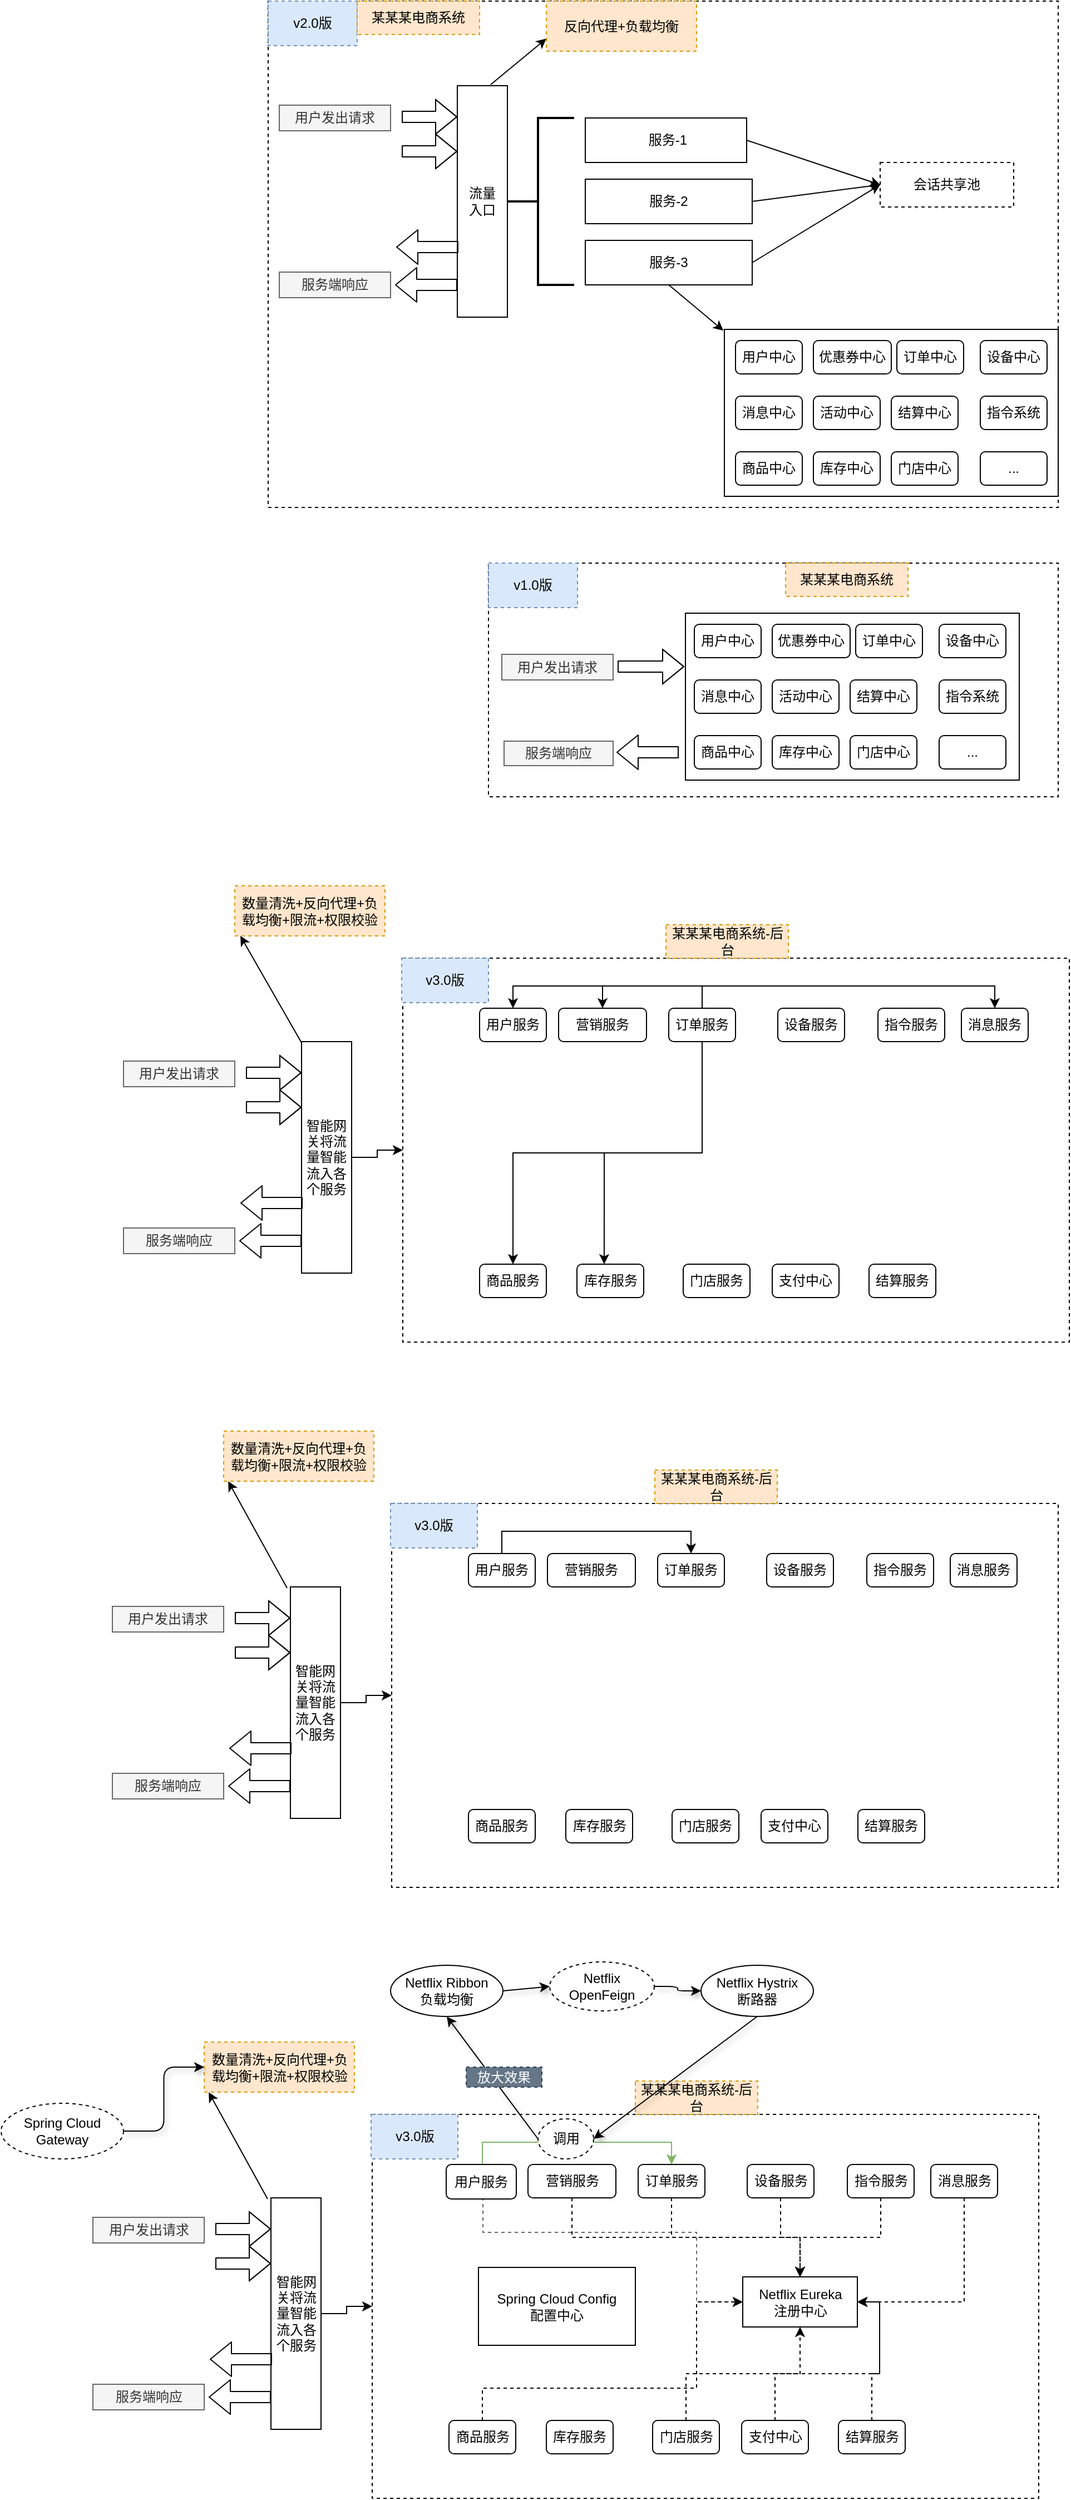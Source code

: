 <mxfile version="10.8.7" type="github"><diagram id="asRTKqdjKXouexTTnZNi" name="Page-1"><mxGraphModel dx="2460" dy="802" grid="1" gridSize="10" guides="1" tooltips="1" connect="1" arrows="1" fold="1" page="1" pageScale="1" pageWidth="827" pageHeight="1169" math="0" shadow="0"><root><mxCell id="0"/><mxCell id="1" parent="0"/><mxCell id="nvQcci1nYq-k1GDiDr36-81" value="" style="rounded=0;whiteSpace=wrap;html=1;dashed=1;" parent="1" vertex="1"><mxGeometry x="131" y="875" width="599" height="345" as="geometry"/></mxCell><mxCell id="nvQcci1nYq-k1GDiDr36-45" value="" style="rounded=0;whiteSpace=wrap;html=1;dashed=1;" parent="1" vertex="1"><mxGeometry x="10" y="15" width="710" height="455" as="geometry"/></mxCell><mxCell id="nvQcci1nYq-k1GDiDr36-41" value="" style="rounded=0;whiteSpace=wrap;html=1;dashed=1;" parent="1" vertex="1"><mxGeometry x="208" y="520" width="512" height="210" as="geometry"/></mxCell><mxCell id="DJ6tr1pTwJDCxj9lopBI-1" value="" style="rounded=0;whiteSpace=wrap;html=1;" parent="1" vertex="1"><mxGeometry x="420" y="310" width="300" height="150" as="geometry"/></mxCell><mxCell id="DJ6tr1pTwJDCxj9lopBI-2" value="用户中心" style="rounded=1;whiteSpace=wrap;html=1;" parent="1" vertex="1"><mxGeometry x="430" y="320" width="60" height="30" as="geometry"/></mxCell><mxCell id="DJ6tr1pTwJDCxj9lopBI-3" value="优惠券中心" style="rounded=1;whiteSpace=wrap;html=1;" parent="1" vertex="1"><mxGeometry x="500" y="320" width="70" height="30" as="geometry"/></mxCell><mxCell id="DJ6tr1pTwJDCxj9lopBI-4" value="消息中心" style="rounded=1;whiteSpace=wrap;html=1;" parent="1" vertex="1"><mxGeometry x="430" y="370" width="60" height="30" as="geometry"/></mxCell><mxCell id="DJ6tr1pTwJDCxj9lopBI-5" value="活动中心" style="rounded=1;whiteSpace=wrap;html=1;" parent="1" vertex="1"><mxGeometry x="500" y="370" width="60" height="30" as="geometry"/></mxCell><mxCell id="DJ6tr1pTwJDCxj9lopBI-6" value="商品中心" style="rounded=1;whiteSpace=wrap;html=1;" parent="1" vertex="1"><mxGeometry x="430" y="420" width="60" height="30" as="geometry"/></mxCell><mxCell id="DJ6tr1pTwJDCxj9lopBI-7" value="库存中心" style="rounded=1;whiteSpace=wrap;html=1;" parent="1" vertex="1"><mxGeometry x="500" y="420" width="60" height="30" as="geometry"/></mxCell><mxCell id="DJ6tr1pTwJDCxj9lopBI-8" value="订单中心" style="rounded=1;whiteSpace=wrap;html=1;" parent="1" vertex="1"><mxGeometry x="575" y="320" width="60" height="30" as="geometry"/></mxCell><mxCell id="DJ6tr1pTwJDCxj9lopBI-9" value="结算中心" style="rounded=1;whiteSpace=wrap;html=1;" parent="1" vertex="1"><mxGeometry x="570" y="370" width="60" height="30" as="geometry"/></mxCell><mxCell id="DJ6tr1pTwJDCxj9lopBI-10" value="门店中心" style="rounded=1;whiteSpace=wrap;html=1;" parent="1" vertex="1"><mxGeometry x="570" y="420" width="60" height="30" as="geometry"/></mxCell><mxCell id="DJ6tr1pTwJDCxj9lopBI-11" value="设备中心" style="rounded=1;whiteSpace=wrap;html=1;" parent="1" vertex="1"><mxGeometry x="650" y="320" width="60" height="30" as="geometry"/></mxCell><mxCell id="DJ6tr1pTwJDCxj9lopBI-12" value="指令系统" style="rounded=1;whiteSpace=wrap;html=1;" parent="1" vertex="1"><mxGeometry x="650" y="370" width="60" height="30" as="geometry"/></mxCell><mxCell id="DJ6tr1pTwJDCxj9lopBI-13" value="..." style="rounded=1;whiteSpace=wrap;html=1;" parent="1" vertex="1"><mxGeometry x="650" y="420" width="60" height="30" as="geometry"/></mxCell><mxCell id="DJ6tr1pTwJDCxj9lopBI-14" value="&amp;nbsp;服务-1" style="rounded=0;whiteSpace=wrap;html=1;" parent="1" vertex="1"><mxGeometry x="295" y="120" width="145" height="40" as="geometry"/></mxCell><mxCell id="DJ6tr1pTwJDCxj9lopBI-15" value="&lt;span&gt;服务-2&lt;/span&gt;" style="rounded=0;whiteSpace=wrap;html=1;" parent="1" vertex="1"><mxGeometry x="295" y="175" width="150" height="40" as="geometry"/></mxCell><mxCell id="DJ6tr1pTwJDCxj9lopBI-16" value="" style="strokeWidth=2;html=1;shape=mxgraph.flowchart.annotation_2;align=left;pointerEvents=1" parent="1" vertex="1"><mxGeometry x="220" y="120" width="65" height="150" as="geometry"/></mxCell><mxCell id="DJ6tr1pTwJDCxj9lopBI-17" value="服务-3" style="rounded=0;whiteSpace=wrap;html=1;" parent="1" vertex="1"><mxGeometry x="295" y="230" width="150" height="40" as="geometry"/></mxCell><mxCell id="DJ6tr1pTwJDCxj9lopBI-21" value="" style="endArrow=classic;html=1;exitX=0.5;exitY=1;exitDx=0;exitDy=0;entryX=-0.003;entryY=0.007;entryDx=0;entryDy=0;entryPerimeter=0;" parent="1" source="DJ6tr1pTwJDCxj9lopBI-17" target="DJ6tr1pTwJDCxj9lopBI-1" edge="1"><mxGeometry width="50" height="50" relative="1" as="geometry"><mxPoint x="490" y="150" as="sourcePoint"/><mxPoint x="540" y="100" as="targetPoint"/></mxGeometry></mxCell><mxCell id="nvQcci1nYq-k1GDiDr36-1" value="&lt;span&gt;流量&lt;br&gt;入口&lt;br&gt;&lt;/span&gt;" style="rounded=0;whiteSpace=wrap;html=1;" parent="1" vertex="1"><mxGeometry x="180" y="91" width="45" height="208" as="geometry"/></mxCell><mxCell id="nvQcci1nYq-k1GDiDr36-9" value="" style="shape=flexArrow;endArrow=classic;html=1;" parent="1" edge="1"><mxGeometry width="50" height="50" relative="1" as="geometry"><mxPoint x="130" y="119" as="sourcePoint"/><mxPoint x="180" y="119" as="targetPoint"/><Array as="points"><mxPoint x="160" y="119"/></Array></mxGeometry></mxCell><mxCell id="nvQcci1nYq-k1GDiDr36-10" value="" style="shape=flexArrow;endArrow=classic;html=1;" parent="1" edge="1"><mxGeometry width="50" height="50" relative="1" as="geometry"><mxPoint x="130" y="150" as="sourcePoint"/><mxPoint x="180" y="150" as="targetPoint"/><Array as="points"><mxPoint x="160" y="150"/></Array></mxGeometry></mxCell><mxCell id="nvQcci1nYq-k1GDiDr36-13" value="用户发出请求" style="text;html=1;strokeColor=#666666;fillColor=#f5f5f5;align=center;verticalAlign=middle;whiteSpace=wrap;rounded=0;fontColor=#333333;" parent="1" vertex="1"><mxGeometry x="20" y="108.5" width="100" height="23" as="geometry"/></mxCell><mxCell id="nvQcci1nYq-k1GDiDr36-15" value="反向代理+负载均衡" style="text;html=1;strokeColor=#d79b00;fillColor=#ffe6cc;align=center;verticalAlign=middle;whiteSpace=wrap;rounded=0;dashed=1;" parent="1" vertex="1"><mxGeometry x="260" y="15" width="135" height="45" as="geometry"/></mxCell><mxCell id="nvQcci1nYq-k1GDiDr36-16" value="" style="endArrow=classic;html=1;entryX=0;entryY=0.75;entryDx=0;entryDy=0;" parent="1" target="nvQcci1nYq-k1GDiDr36-15" edge="1"><mxGeometry width="50" height="50" relative="1" as="geometry"><mxPoint x="210" y="90" as="sourcePoint"/><mxPoint x="410" y="320" as="targetPoint"/><Array as="points"><mxPoint x="210" y="90"/></Array></mxGeometry></mxCell><mxCell id="nvQcci1nYq-k1GDiDr36-17" value="会话共享池" style="rounded=0;whiteSpace=wrap;html=1;dashed=1;" parent="1" vertex="1"><mxGeometry x="560" y="160" width="120" height="40" as="geometry"/></mxCell><mxCell id="nvQcci1nYq-k1GDiDr36-18" value="" style="endArrow=classic;html=1;exitX=1;exitY=0.5;exitDx=0;exitDy=0;entryX=0;entryY=0.5;entryDx=0;entryDy=0;" parent="1" source="DJ6tr1pTwJDCxj9lopBI-14" target="nvQcci1nYq-k1GDiDr36-17" edge="1"><mxGeometry width="50" height="50" relative="1" as="geometry"><mxPoint x="650" y="260" as="sourcePoint"/><mxPoint x="700" y="210" as="targetPoint"/></mxGeometry></mxCell><mxCell id="nvQcci1nYq-k1GDiDr36-19" value="" style="endArrow=classic;html=1;exitX=1;exitY=0.5;exitDx=0;exitDy=0;entryX=0;entryY=0.5;entryDx=0;entryDy=0;" parent="1" source="DJ6tr1pTwJDCxj9lopBI-15" target="nvQcci1nYq-k1GDiDr36-17" edge="1"><mxGeometry width="50" height="50" relative="1" as="geometry"><mxPoint x="610" y="480" as="sourcePoint"/><mxPoint x="660" y="430" as="targetPoint"/></mxGeometry></mxCell><mxCell id="nvQcci1nYq-k1GDiDr36-20" value="" style="endArrow=classic;html=1;exitX=1;exitY=0.5;exitDx=0;exitDy=0;entryX=0;entryY=0.5;entryDx=0;entryDy=0;" parent="1" source="DJ6tr1pTwJDCxj9lopBI-17" target="nvQcci1nYq-k1GDiDr36-17" edge="1"><mxGeometry width="50" height="50" relative="1" as="geometry"><mxPoint x="455" y="205" as="sourcePoint"/><mxPoint x="630" y="320" as="targetPoint"/></mxGeometry></mxCell><mxCell id="nvQcci1nYq-k1GDiDr36-22" value="" style="rounded=0;whiteSpace=wrap;html=1;" parent="1" vertex="1"><mxGeometry x="385" y="565" width="300" height="150" as="geometry"/></mxCell><mxCell id="nvQcci1nYq-k1GDiDr36-23" value="用户中心" style="rounded=1;whiteSpace=wrap;html=1;" parent="1" vertex="1"><mxGeometry x="393" y="575" width="60" height="30" as="geometry"/></mxCell><mxCell id="nvQcci1nYq-k1GDiDr36-24" value="优惠券中心" style="rounded=1;whiteSpace=wrap;html=1;" parent="1" vertex="1"><mxGeometry x="463" y="575" width="70" height="30" as="geometry"/></mxCell><mxCell id="nvQcci1nYq-k1GDiDr36-25" value="消息中心" style="rounded=1;whiteSpace=wrap;html=1;" parent="1" vertex="1"><mxGeometry x="393" y="625" width="60" height="30" as="geometry"/></mxCell><mxCell id="nvQcci1nYq-k1GDiDr36-26" value="活动中心" style="rounded=1;whiteSpace=wrap;html=1;" parent="1" vertex="1"><mxGeometry x="463" y="625" width="60" height="30" as="geometry"/></mxCell><mxCell id="nvQcci1nYq-k1GDiDr36-27" value="商品中心" style="rounded=1;whiteSpace=wrap;html=1;" parent="1" vertex="1"><mxGeometry x="393" y="675" width="60" height="30" as="geometry"/></mxCell><mxCell id="nvQcci1nYq-k1GDiDr36-28" value="库存中心" style="rounded=1;whiteSpace=wrap;html=1;" parent="1" vertex="1"><mxGeometry x="463" y="675" width="60" height="30" as="geometry"/></mxCell><mxCell id="nvQcci1nYq-k1GDiDr36-29" value="订单中心" style="rounded=1;whiteSpace=wrap;html=1;" parent="1" vertex="1"><mxGeometry x="538" y="575" width="60" height="30" as="geometry"/></mxCell><mxCell id="nvQcci1nYq-k1GDiDr36-30" value="结算中心" style="rounded=1;whiteSpace=wrap;html=1;" parent="1" vertex="1"><mxGeometry x="533" y="625" width="60" height="30" as="geometry"/></mxCell><mxCell id="nvQcci1nYq-k1GDiDr36-31" value="门店中心" style="rounded=1;whiteSpace=wrap;html=1;" parent="1" vertex="1"><mxGeometry x="533" y="675" width="60" height="30" as="geometry"/></mxCell><mxCell id="nvQcci1nYq-k1GDiDr36-32" value="设备中心" style="rounded=1;whiteSpace=wrap;html=1;" parent="1" vertex="1"><mxGeometry x="613" y="575" width="60" height="30" as="geometry"/></mxCell><mxCell id="nvQcci1nYq-k1GDiDr36-33" value="指令系统" style="rounded=1;whiteSpace=wrap;html=1;" parent="1" vertex="1"><mxGeometry x="613" y="625" width="60" height="30" as="geometry"/></mxCell><mxCell id="nvQcci1nYq-k1GDiDr36-34" value="..." style="rounded=1;whiteSpace=wrap;html=1;" parent="1" vertex="1"><mxGeometry x="613" y="675" width="60" height="30" as="geometry"/></mxCell><mxCell id="nvQcci1nYq-k1GDiDr36-35" value="某某某电商系统" style="text;html=1;strokeColor=#d79b00;fillColor=#ffe6cc;align=center;verticalAlign=middle;whiteSpace=wrap;rounded=0;dashed=1;" parent="1" vertex="1"><mxGeometry x="475" y="520" width="110" height="30" as="geometry"/></mxCell><mxCell id="nvQcci1nYq-k1GDiDr36-38" value="" style="shape=flexArrow;endArrow=classic;html=1;" parent="1" edge="1"><mxGeometry width="50" height="50" relative="1" as="geometry"><mxPoint x="324" y="613" as="sourcePoint"/><mxPoint x="384" y="613" as="targetPoint"/><Array as="points"><mxPoint x="386.5" y="613"/><mxPoint x="351.5" y="613"/></Array></mxGeometry></mxCell><mxCell id="nvQcci1nYq-k1GDiDr36-39" value="用户发出请求" style="text;html=1;strokeColor=#666666;fillColor=#f5f5f5;align=center;verticalAlign=middle;whiteSpace=wrap;rounded=0;fontColor=#333333;" parent="1" vertex="1"><mxGeometry x="220" y="602" width="100" height="23" as="geometry"/></mxCell><mxCell id="nvQcci1nYq-k1GDiDr36-40" value="v1.0版" style="text;html=1;strokeColor=#6c8ebf;fillColor=#dae8fc;align=center;verticalAlign=middle;whiteSpace=wrap;rounded=0;dashed=1;" parent="1" vertex="1"><mxGeometry x="208" y="520" width="80" height="40" as="geometry"/></mxCell><mxCell id="nvQcci1nYq-k1GDiDr36-42" value="服务端响应" style="text;html=1;strokeColor=#666666;fillColor=#f5f5f5;align=center;verticalAlign=middle;whiteSpace=wrap;rounded=0;fontColor=#333333;" parent="1" vertex="1"><mxGeometry x="222" y="680" width="98" height="22" as="geometry"/></mxCell><mxCell id="nvQcci1nYq-k1GDiDr36-44" value="" style="shape=flexArrow;endArrow=classic;html=1;exitX=0.003;exitY=0.833;exitDx=0;exitDy=0;exitPerimeter=0;" parent="1" edge="1"><mxGeometry width="50" height="50" relative="1" as="geometry"><mxPoint x="379" y="690" as="sourcePoint"/><mxPoint x="323" y="690" as="targetPoint"/></mxGeometry></mxCell><mxCell id="nvQcci1nYq-k1GDiDr36-46" value="服务端响应" style="text;html=1;strokeColor=#666666;fillColor=#f5f5f5;align=center;verticalAlign=middle;whiteSpace=wrap;rounded=0;fontColor=#333333;" parent="1" vertex="1"><mxGeometry x="20" y="258.5" width="100" height="23" as="geometry"/></mxCell><mxCell id="nvQcci1nYq-k1GDiDr36-47" value="" style="shape=flexArrow;endArrow=classic;html=1;exitX=0.003;exitY=0.833;exitDx=0;exitDy=0;exitPerimeter=0;" parent="1" edge="1"><mxGeometry width="50" height="50" relative="1" as="geometry"><mxPoint x="180" y="270" as="sourcePoint"/><mxPoint x="124" y="270" as="targetPoint"/></mxGeometry></mxCell><mxCell id="nvQcci1nYq-k1GDiDr36-49" value="" style="shape=flexArrow;endArrow=classic;html=1;exitX=0.003;exitY=0.833;exitDx=0;exitDy=0;exitPerimeter=0;" parent="1" edge="1"><mxGeometry width="50" height="50" relative="1" as="geometry"><mxPoint x="181" y="236" as="sourcePoint"/><mxPoint x="125" y="236" as="targetPoint"/></mxGeometry></mxCell><mxCell id="nvQcci1nYq-k1GDiDr36-50" value="v2.0版" style="text;html=1;strokeColor=#6c8ebf;fillColor=#dae8fc;align=center;verticalAlign=middle;whiteSpace=wrap;rounded=0;dashed=1;" parent="1" vertex="1"><mxGeometry x="10" y="15" width="80" height="40" as="geometry"/></mxCell><mxCell id="nvQcci1nYq-k1GDiDr36-53" value="某某某电商系统" style="text;html=1;strokeColor=#d79b00;fillColor=#ffe6cc;align=center;verticalAlign=middle;whiteSpace=wrap;rounded=0;dashed=1;" parent="1" vertex="1"><mxGeometry x="90" y="15" width="110" height="30" as="geometry"/></mxCell><mxCell id="nvQcci1nYq-k1GDiDr36-56" value="用户服务" style="rounded=1;whiteSpace=wrap;html=1;" parent="1" vertex="1"><mxGeometry x="200" y="920" width="60" height="30" as="geometry"/></mxCell><mxCell id="nvQcci1nYq-k1GDiDr36-57" value="营销服务" style="rounded=1;whiteSpace=wrap;html=1;" parent="1" vertex="1"><mxGeometry x="271" y="920" width="79" height="30" as="geometry"/></mxCell><mxCell id="nvQcci1nYq-k1GDiDr36-58" value="消息服务" style="rounded=1;whiteSpace=wrap;html=1;" parent="1" vertex="1"><mxGeometry x="633" y="920" width="60" height="30" as="geometry"/></mxCell><mxCell id="nvQcci1nYq-k1GDiDr36-60" value="商品服务" style="rounded=1;whiteSpace=wrap;html=1;" parent="1" vertex="1"><mxGeometry x="200" y="1150" width="60" height="30" as="geometry"/></mxCell><mxCell id="nvQcci1nYq-k1GDiDr36-61" value="库存服务" style="rounded=1;whiteSpace=wrap;html=1;" parent="1" vertex="1"><mxGeometry x="287.5" y="1150" width="60" height="30" as="geometry"/></mxCell><mxCell id="nvQcci1nYq-k1GDiDr36-71" style="edgeStyle=orthogonalEdgeStyle;rounded=0;orthogonalLoop=1;jettySize=auto;html=1;exitX=0.5;exitY=0;exitDx=0;exitDy=0;entryX=0.5;entryY=0;entryDx=0;entryDy=0;" parent="1" source="nvQcci1nYq-k1GDiDr36-62" target="nvQcci1nYq-k1GDiDr36-56" edge="1"><mxGeometry relative="1" as="geometry"/></mxCell><mxCell id="nvQcci1nYq-k1GDiDr36-72" style="edgeStyle=orthogonalEdgeStyle;rounded=0;orthogonalLoop=1;jettySize=auto;html=1;exitX=0.5;exitY=0;exitDx=0;exitDy=0;entryX=0.5;entryY=0;entryDx=0;entryDy=0;" parent="1" source="nvQcci1nYq-k1GDiDr36-62" target="nvQcci1nYq-k1GDiDr36-57" edge="1"><mxGeometry relative="1" as="geometry"/></mxCell><mxCell id="nvQcci1nYq-k1GDiDr36-77" style="edgeStyle=orthogonalEdgeStyle;rounded=0;orthogonalLoop=1;jettySize=auto;html=1;exitX=0.5;exitY=1;exitDx=0;exitDy=0;entryX=0.5;entryY=0;entryDx=0;entryDy=0;exitPerimeter=0;" parent="1" source="nvQcci1nYq-k1GDiDr36-62" target="nvQcci1nYq-k1GDiDr36-60" edge="1"><mxGeometry relative="1" as="geometry"><Array as="points"><mxPoint x="400" y="1050"/><mxPoint x="230" y="1050"/></Array></mxGeometry></mxCell><mxCell id="nvQcci1nYq-k1GDiDr36-78" style="edgeStyle=orthogonalEdgeStyle;rounded=0;orthogonalLoop=1;jettySize=auto;html=1;exitX=0.5;exitY=1;exitDx=0;exitDy=0;entryX=0.408;entryY=0;entryDx=0;entryDy=0;entryPerimeter=0;" parent="1" source="nvQcci1nYq-k1GDiDr36-62" target="nvQcci1nYq-k1GDiDr36-61" edge="1"><mxGeometry relative="1" as="geometry"/></mxCell><mxCell id="nvQcci1nYq-k1GDiDr36-79" style="edgeStyle=orthogonalEdgeStyle;rounded=0;orthogonalLoop=1;jettySize=auto;html=1;entryX=0.5;entryY=0;entryDx=0;entryDy=0;" parent="1" source="nvQcci1nYq-k1GDiDr36-62" target="nvQcci1nYq-k1GDiDr36-58" edge="1"><mxGeometry relative="1" as="geometry"><Array as="points"><mxPoint x="400" y="900"/><mxPoint x="663" y="900"/></Array></mxGeometry></mxCell><mxCell id="nvQcci1nYq-k1GDiDr36-62" value="订单服务" style="rounded=1;whiteSpace=wrap;html=1;" parent="1" vertex="1"><mxGeometry x="370" y="920" width="60" height="30" as="geometry"/></mxCell><mxCell id="nvQcci1nYq-k1GDiDr36-63" value="结算服务" style="rounded=1;whiteSpace=wrap;html=1;" parent="1" vertex="1"><mxGeometry x="550" y="1150" width="60" height="30" as="geometry"/></mxCell><mxCell id="nvQcci1nYq-k1GDiDr36-64" value="门店服务" style="rounded=1;whiteSpace=wrap;html=1;" parent="1" vertex="1"><mxGeometry x="383" y="1150" width="60" height="30" as="geometry"/></mxCell><mxCell id="nvQcci1nYq-k1GDiDr36-65" value="设备服务" style="rounded=1;whiteSpace=wrap;html=1;" parent="1" vertex="1"><mxGeometry x="468" y="920" width="60" height="30" as="geometry"/></mxCell><mxCell id="nvQcci1nYq-k1GDiDr36-66" value="指令服务" style="rounded=1;whiteSpace=wrap;html=1;" parent="1" vertex="1"><mxGeometry x="558" y="920" width="60" height="30" as="geometry"/></mxCell><mxCell id="nvQcci1nYq-k1GDiDr36-76" value="支付中心" style="rounded=1;whiteSpace=wrap;html=1;" parent="1" vertex="1"><mxGeometry x="463" y="1150" width="60" height="30" as="geometry"/></mxCell><mxCell id="nvQcci1nYq-k1GDiDr36-82" value="v3.0版" style="text;html=1;strokeColor=#6c8ebf;fillColor=#dae8fc;align=center;verticalAlign=middle;whiteSpace=wrap;rounded=0;dashed=1;" parent="1" vertex="1"><mxGeometry x="130" y="875" width="78" height="40" as="geometry"/></mxCell><mxCell id="nvQcci1nYq-k1GDiDr36-83" value="某某某电商系统-后台" style="text;html=1;strokeColor=#d79b00;fillColor=#ffe6cc;align=center;verticalAlign=middle;whiteSpace=wrap;rounded=0;dashed=1;" parent="1" vertex="1"><mxGeometry x="367.5" y="845" width="110" height="30" as="geometry"/></mxCell><mxCell id="nvQcci1nYq-k1GDiDr36-95" style="edgeStyle=orthogonalEdgeStyle;rounded=0;orthogonalLoop=1;jettySize=auto;html=1;exitX=1;exitY=0.5;exitDx=0;exitDy=0;entryX=0;entryY=0.5;entryDx=0;entryDy=0;" parent="1" source="nvQcci1nYq-k1GDiDr36-86" target="nvQcci1nYq-k1GDiDr36-81" edge="1"><mxGeometry relative="1" as="geometry"/></mxCell><mxCell id="nvQcci1nYq-k1GDiDr36-86" value="&lt;span&gt;智能网关将流量智能流入各个服务&lt;br&gt;&lt;/span&gt;" style="rounded=0;whiteSpace=wrap;html=1;" parent="1" vertex="1"><mxGeometry x="40" y="950" width="45" height="208" as="geometry"/></mxCell><mxCell id="nvQcci1nYq-k1GDiDr36-87" value="" style="shape=flexArrow;endArrow=classic;html=1;" parent="1" edge="1"><mxGeometry width="50" height="50" relative="1" as="geometry"><mxPoint x="-10" y="978" as="sourcePoint"/><mxPoint x="40" y="978" as="targetPoint"/><Array as="points"><mxPoint x="20" y="978"/></Array></mxGeometry></mxCell><mxCell id="nvQcci1nYq-k1GDiDr36-88" value="" style="shape=flexArrow;endArrow=classic;html=1;" parent="1" edge="1"><mxGeometry width="50" height="50" relative="1" as="geometry"><mxPoint x="-10" y="1009" as="sourcePoint"/><mxPoint x="40" y="1009" as="targetPoint"/><Array as="points"><mxPoint x="20" y="1009"/></Array></mxGeometry></mxCell><mxCell id="nvQcci1nYq-k1GDiDr36-89" value="用户发出请求" style="text;html=1;strokeColor=#666666;fillColor=#f5f5f5;align=center;verticalAlign=middle;whiteSpace=wrap;rounded=0;fontColor=#333333;" parent="1" vertex="1"><mxGeometry x="-120" y="967.5" width="100" height="23" as="geometry"/></mxCell><mxCell id="nvQcci1nYq-k1GDiDr36-90" value="数量清洗+反向代理+负载均衡+限流+权限校验" style="text;html=1;strokeColor=#d79b00;fillColor=#ffe6cc;align=center;verticalAlign=middle;whiteSpace=wrap;rounded=0;dashed=1;" parent="1" vertex="1"><mxGeometry x="-20" y="810" width="135" height="45" as="geometry"/></mxCell><mxCell id="nvQcci1nYq-k1GDiDr36-92" value="服务端响应" style="text;html=1;strokeColor=#666666;fillColor=#f5f5f5;align=center;verticalAlign=middle;whiteSpace=wrap;rounded=0;fontColor=#333333;" parent="1" vertex="1"><mxGeometry x="-120" y="1117.5" width="100" height="23" as="geometry"/></mxCell><mxCell id="nvQcci1nYq-k1GDiDr36-93" value="" style="shape=flexArrow;endArrow=classic;html=1;exitX=0.003;exitY=0.833;exitDx=0;exitDy=0;exitPerimeter=0;" parent="1" edge="1"><mxGeometry width="50" height="50" relative="1" as="geometry"><mxPoint x="40" y="1129" as="sourcePoint"/><mxPoint x="-16" y="1129" as="targetPoint"/></mxGeometry></mxCell><mxCell id="nvQcci1nYq-k1GDiDr36-94" value="" style="shape=flexArrow;endArrow=classic;html=1;exitX=0.003;exitY=0.833;exitDx=0;exitDy=0;exitPerimeter=0;" parent="1" edge="1"><mxGeometry width="50" height="50" relative="1" as="geometry"><mxPoint x="41" y="1095" as="sourcePoint"/><mxPoint x="-15" y="1095" as="targetPoint"/></mxGeometry></mxCell><mxCell id="nvQcci1nYq-k1GDiDr36-96" value="" style="rounded=0;whiteSpace=wrap;html=1;dashed=1;" parent="1" vertex="1"><mxGeometry x="121" y="1365" width="599" height="345" as="geometry"/></mxCell><mxCell id="nvQcci1nYq-k1GDiDr36-130" style="edgeStyle=orthogonalEdgeStyle;rounded=0;orthogonalLoop=1;jettySize=auto;html=1;entryX=0.5;entryY=0;entryDx=0;entryDy=0;" parent="1" source="nvQcci1nYq-k1GDiDr36-97" target="nvQcci1nYq-k1GDiDr36-107" edge="1"><mxGeometry relative="1" as="geometry"><Array as="points"><mxPoint x="220" y="1390"/><mxPoint x="390" y="1390"/></Array></mxGeometry></mxCell><mxCell id="nvQcci1nYq-k1GDiDr36-97" value="用户服务" style="rounded=1;whiteSpace=wrap;html=1;" parent="1" vertex="1"><mxGeometry x="190" y="1410" width="60" height="30" as="geometry"/></mxCell><mxCell id="nvQcci1nYq-k1GDiDr36-98" value="营销服务" style="rounded=1;whiteSpace=wrap;html=1;" parent="1" vertex="1"><mxGeometry x="261" y="1410" width="79" height="30" as="geometry"/></mxCell><mxCell id="nvQcci1nYq-k1GDiDr36-99" value="消息服务" style="rounded=1;whiteSpace=wrap;html=1;" parent="1" vertex="1"><mxGeometry x="623" y="1410" width="60" height="30" as="geometry"/></mxCell><mxCell id="nvQcci1nYq-k1GDiDr36-100" value="商品服务" style="rounded=1;whiteSpace=wrap;html=1;" parent="1" vertex="1"><mxGeometry x="190" y="1640" width="60" height="30" as="geometry"/></mxCell><mxCell id="nvQcci1nYq-k1GDiDr36-101" value="库存服务" style="rounded=1;whiteSpace=wrap;html=1;" parent="1" vertex="1"><mxGeometry x="277.5" y="1640" width="60" height="30" as="geometry"/></mxCell><mxCell id="nvQcci1nYq-k1GDiDr36-107" value="订单服务" style="rounded=1;whiteSpace=wrap;html=1;" parent="1" vertex="1"><mxGeometry x="360" y="1410" width="60" height="30" as="geometry"/></mxCell><mxCell id="nvQcci1nYq-k1GDiDr36-108" value="结算服务" style="rounded=1;whiteSpace=wrap;html=1;" parent="1" vertex="1"><mxGeometry x="540" y="1640" width="60" height="30" as="geometry"/></mxCell><mxCell id="nvQcci1nYq-k1GDiDr36-109" value="门店服务" style="rounded=1;whiteSpace=wrap;html=1;" parent="1" vertex="1"><mxGeometry x="373" y="1640" width="60" height="30" as="geometry"/></mxCell><mxCell id="nvQcci1nYq-k1GDiDr36-110" value="设备服务" style="rounded=1;whiteSpace=wrap;html=1;" parent="1" vertex="1"><mxGeometry x="458" y="1410" width="60" height="30" as="geometry"/></mxCell><mxCell id="nvQcci1nYq-k1GDiDr36-111" value="指令服务" style="rounded=1;whiteSpace=wrap;html=1;" parent="1" vertex="1"><mxGeometry x="548" y="1410" width="60" height="30" as="geometry"/></mxCell><mxCell id="nvQcci1nYq-k1GDiDr36-112" value="支付中心" style="rounded=1;whiteSpace=wrap;html=1;" parent="1" vertex="1"><mxGeometry x="453" y="1640" width="60" height="30" as="geometry"/></mxCell><mxCell id="nvQcci1nYq-k1GDiDr36-113" value="v3.0版" style="text;html=1;strokeColor=#6c8ebf;fillColor=#dae8fc;align=center;verticalAlign=middle;whiteSpace=wrap;rounded=0;dashed=1;" parent="1" vertex="1"><mxGeometry x="120" y="1365" width="78" height="40" as="geometry"/></mxCell><mxCell id="nvQcci1nYq-k1GDiDr36-114" value="某某某电商系统-后台" style="text;html=1;strokeColor=#d79b00;fillColor=#ffe6cc;align=center;verticalAlign=middle;whiteSpace=wrap;rounded=0;dashed=1;" parent="1" vertex="1"><mxGeometry x="357.5" y="1335" width="110" height="30" as="geometry"/></mxCell><mxCell id="nvQcci1nYq-k1GDiDr36-115" style="edgeStyle=orthogonalEdgeStyle;rounded=0;orthogonalLoop=1;jettySize=auto;html=1;exitX=1;exitY=0.5;exitDx=0;exitDy=0;entryX=0;entryY=0.5;entryDx=0;entryDy=0;" parent="1" source="nvQcci1nYq-k1GDiDr36-116" target="nvQcci1nYq-k1GDiDr36-96" edge="1"><mxGeometry relative="1" as="geometry"/></mxCell><mxCell id="nvQcci1nYq-k1GDiDr36-116" value="智能网关将流量智能流入各个服务&lt;span&gt;&lt;br&gt;&lt;/span&gt;" style="rounded=0;whiteSpace=wrap;html=1;" parent="1" vertex="1"><mxGeometry x="30" y="1440" width="45" height="208" as="geometry"/></mxCell><mxCell id="nvQcci1nYq-k1GDiDr36-117" value="" style="shape=flexArrow;endArrow=classic;html=1;" parent="1" edge="1"><mxGeometry width="50" height="50" relative="1" as="geometry"><mxPoint x="-20" y="1468" as="sourcePoint"/><mxPoint x="30" y="1468" as="targetPoint"/><Array as="points"><mxPoint x="10" y="1468"/></Array></mxGeometry></mxCell><mxCell id="nvQcci1nYq-k1GDiDr36-118" value="" style="shape=flexArrow;endArrow=classic;html=1;" parent="1" edge="1"><mxGeometry width="50" height="50" relative="1" as="geometry"><mxPoint x="-20" y="1499" as="sourcePoint"/><mxPoint x="30" y="1499" as="targetPoint"/><Array as="points"><mxPoint x="10" y="1499"/></Array></mxGeometry></mxCell><mxCell id="nvQcci1nYq-k1GDiDr36-119" value="用户发出请求" style="text;html=1;strokeColor=#666666;fillColor=#f5f5f5;align=center;verticalAlign=middle;whiteSpace=wrap;rounded=0;fontColor=#333333;" parent="1" vertex="1"><mxGeometry x="-130" y="1457.5" width="100" height="23" as="geometry"/></mxCell><mxCell id="nvQcci1nYq-k1GDiDr36-120" value="数量清洗+反向代理+负载均衡+限流+权限校验" style="text;html=1;strokeColor=#d79b00;fillColor=#ffe6cc;align=center;verticalAlign=middle;whiteSpace=wrap;rounded=0;dashed=1;" parent="1" vertex="1"><mxGeometry x="-30" y="1300" width="135" height="45" as="geometry"/></mxCell><mxCell id="nvQcci1nYq-k1GDiDr36-122" value="服务端响应" style="text;html=1;strokeColor=#666666;fillColor=#f5f5f5;align=center;verticalAlign=middle;whiteSpace=wrap;rounded=0;fontColor=#333333;" parent="1" vertex="1"><mxGeometry x="-130" y="1607.5" width="100" height="23" as="geometry"/></mxCell><mxCell id="nvQcci1nYq-k1GDiDr36-123" value="" style="shape=flexArrow;endArrow=classic;html=1;exitX=0.003;exitY=0.833;exitDx=0;exitDy=0;exitPerimeter=0;" parent="1" edge="1"><mxGeometry width="50" height="50" relative="1" as="geometry"><mxPoint x="30" y="1619" as="sourcePoint"/><mxPoint x="-26" y="1619" as="targetPoint"/></mxGeometry></mxCell><mxCell id="nvQcci1nYq-k1GDiDr36-124" value="" style="shape=flexArrow;endArrow=classic;html=1;exitX=0.003;exitY=0.833;exitDx=0;exitDy=0;exitPerimeter=0;" parent="1" edge="1"><mxGeometry width="50" height="50" relative="1" as="geometry"><mxPoint x="31" y="1585" as="sourcePoint"/><mxPoint x="-25" y="1585" as="targetPoint"/></mxGeometry></mxCell><mxCell id="nvQcci1nYq-k1GDiDr36-134" value="" style="endArrow=classic;html=1;exitX=0;exitY=0.005;exitDx=0;exitDy=0;exitPerimeter=0;entryX=0.037;entryY=1;entryDx=0;entryDy=0;entryPerimeter=0;" parent="1" source="nvQcci1nYq-k1GDiDr36-86" target="nvQcci1nYq-k1GDiDr36-90" edge="1"><mxGeometry width="50" height="50" relative="1" as="geometry"><mxPoint x="-130" y="920" as="sourcePoint"/><mxPoint x="-80" y="870" as="targetPoint"/></mxGeometry></mxCell><mxCell id="nvQcci1nYq-k1GDiDr36-135" value="" style="endArrow=classic;html=1;exitX=-0.067;exitY=0.005;exitDx=0;exitDy=0;exitPerimeter=0;entryX=0.03;entryY=1;entryDx=0;entryDy=0;entryPerimeter=0;" parent="1" source="nvQcci1nYq-k1GDiDr36-116" target="nvQcci1nYq-k1GDiDr36-120" edge="1"><mxGeometry width="50" height="50" relative="1" as="geometry"><mxPoint x="-100" y="1400" as="sourcePoint"/><mxPoint x="-50" y="1350" as="targetPoint"/></mxGeometry></mxCell><mxCell id="nvQcci1nYq-k1GDiDr36-136" value="" style="rounded=0;whiteSpace=wrap;html=1;dashed=1;" parent="1" vertex="1"><mxGeometry x="103.5" y="1914" width="599" height="345" as="geometry"/></mxCell><mxCell id="nvQcci1nYq-k1GDiDr36-137" style="edgeStyle=orthogonalEdgeStyle;rounded=0;orthogonalLoop=1;jettySize=auto;html=1;entryX=0.5;entryY=0;entryDx=0;entryDy=0;fillColor=#d5e8d4;strokeColor=#82b366;" parent="1" source="nvQcci1nYq-k1GDiDr36-138" target="nvQcci1nYq-k1GDiDr36-143" edge="1"><mxGeometry relative="1" as="geometry"><Array as="points"><mxPoint x="202.5" y="1939"/><mxPoint x="372.5" y="1939"/></Array></mxGeometry></mxCell><mxCell id="e6zEW3nUCnoEplpitFhD-8" style="edgeStyle=orthogonalEdgeStyle;rounded=0;orthogonalLoop=1;jettySize=auto;html=1;exitX=0.5;exitY=1;exitDx=0;exitDy=0;entryX=0;entryY=0.5;entryDx=0;entryDy=0;comic=0;strokeColor=#666666;fillColor=#f5f5f5;dashed=1;" edge="1" parent="1" source="nvQcci1nYq-k1GDiDr36-138" target="e6zEW3nUCnoEplpitFhD-6"><mxGeometry relative="1" as="geometry"><Array as="points"><mxPoint x="203" y="2020"/><mxPoint x="395" y="2020"/><mxPoint x="395" y="2083"/></Array></mxGeometry></mxCell><mxCell id="nvQcci1nYq-k1GDiDr36-138" value="用户服务" style="rounded=1;whiteSpace=wrap;html=1;" parent="1" vertex="1"><mxGeometry x="170" y="1959" width="63" height="31" as="geometry"/></mxCell><mxCell id="e6zEW3nUCnoEplpitFhD-10" style="edgeStyle=orthogonalEdgeStyle;rounded=0;orthogonalLoop=1;jettySize=auto;html=1;exitX=0.5;exitY=1;exitDx=0;exitDy=0;dashed=1;" edge="1" parent="1" source="nvQcci1nYq-k1GDiDr36-139" target="e6zEW3nUCnoEplpitFhD-6"><mxGeometry relative="1" as="geometry"/></mxCell><mxCell id="nvQcci1nYq-k1GDiDr36-139" value="营销服务" style="rounded=1;whiteSpace=wrap;html=1;" parent="1" vertex="1"><mxGeometry x="243.5" y="1959" width="79" height="30" as="geometry"/></mxCell><mxCell id="e6zEW3nUCnoEplpitFhD-15" style="edgeStyle=orthogonalEdgeStyle;rounded=0;orthogonalLoop=1;jettySize=auto;html=1;exitX=0.5;exitY=1;exitDx=0;exitDy=0;entryX=1;entryY=0.5;entryDx=0;entryDy=0;dashed=1;" edge="1" parent="1" source="nvQcci1nYq-k1GDiDr36-140" target="e6zEW3nUCnoEplpitFhD-6"><mxGeometry relative="1" as="geometry"/></mxCell><mxCell id="nvQcci1nYq-k1GDiDr36-140" value="消息服务" style="rounded=1;whiteSpace=wrap;html=1;" parent="1" vertex="1"><mxGeometry x="605.5" y="1959" width="60" height="30" as="geometry"/></mxCell><mxCell id="e6zEW3nUCnoEplpitFhD-9" style="edgeStyle=orthogonalEdgeStyle;rounded=0;orthogonalLoop=1;jettySize=auto;html=1;dashed=1;" edge="1" parent="1" source="nvQcci1nYq-k1GDiDr36-141" target="e6zEW3nUCnoEplpitFhD-6"><mxGeometry relative="1" as="geometry"><Array as="points"><mxPoint x="203" y="2160"/><mxPoint x="395" y="2160"/></Array></mxGeometry></mxCell><mxCell id="nvQcci1nYq-k1GDiDr36-141" value="商品服务" style="rounded=1;whiteSpace=wrap;html=1;" parent="1" vertex="1"><mxGeometry x="172.5" y="2189" width="60" height="30" as="geometry"/></mxCell><mxCell id="nvQcci1nYq-k1GDiDr36-142" value="库存服务" style="rounded=1;whiteSpace=wrap;html=1;" parent="1" vertex="1"><mxGeometry x="260" y="2189" width="60" height="30" as="geometry"/></mxCell><mxCell id="e6zEW3nUCnoEplpitFhD-11" style="edgeStyle=orthogonalEdgeStyle;rounded=0;orthogonalLoop=1;jettySize=auto;html=1;exitX=0.5;exitY=1;exitDx=0;exitDy=0;entryX=0.5;entryY=0;entryDx=0;entryDy=0;dashed=1;" edge="1" parent="1" source="nvQcci1nYq-k1GDiDr36-143" target="e6zEW3nUCnoEplpitFhD-6"><mxGeometry relative="1" as="geometry"/></mxCell><mxCell id="nvQcci1nYq-k1GDiDr36-143" value="订单服务" style="rounded=1;whiteSpace=wrap;html=1;" parent="1" vertex="1"><mxGeometry x="342.5" y="1959" width="60" height="30" as="geometry"/></mxCell><mxCell id="e6zEW3nUCnoEplpitFhD-19" style="edgeStyle=orthogonalEdgeStyle;rounded=0;orthogonalLoop=1;jettySize=auto;html=1;exitX=0.5;exitY=0;exitDx=0;exitDy=0;entryX=1;entryY=0.5;entryDx=0;entryDy=0;dashed=1;" edge="1" parent="1" source="nvQcci1nYq-k1GDiDr36-144" target="e6zEW3nUCnoEplpitFhD-6"><mxGeometry relative="1" as="geometry"/></mxCell><mxCell id="nvQcci1nYq-k1GDiDr36-144" value="结算服务" style="rounded=1;whiteSpace=wrap;html=1;" parent="1" vertex="1"><mxGeometry x="522.5" y="2189" width="60" height="30" as="geometry"/></mxCell><mxCell id="e6zEW3nUCnoEplpitFhD-16" style="edgeStyle=orthogonalEdgeStyle;rounded=0;orthogonalLoop=1;jettySize=auto;html=1;exitX=0.5;exitY=0;exitDx=0;exitDy=0;entryX=0.5;entryY=1;entryDx=0;entryDy=0;dashed=1;" edge="1" parent="1" source="nvQcci1nYq-k1GDiDr36-145" target="e6zEW3nUCnoEplpitFhD-6"><mxGeometry relative="1" as="geometry"/></mxCell><mxCell id="nvQcci1nYq-k1GDiDr36-145" value="门店服务" style="rounded=1;whiteSpace=wrap;html=1;" parent="1" vertex="1"><mxGeometry x="355.5" y="2189" width="60" height="30" as="geometry"/></mxCell><mxCell id="e6zEW3nUCnoEplpitFhD-12" style="edgeStyle=orthogonalEdgeStyle;rounded=0;orthogonalLoop=1;jettySize=auto;html=1;exitX=0.5;exitY=1;exitDx=0;exitDy=0;entryX=0.5;entryY=0;entryDx=0;entryDy=0;dashed=1;" edge="1" parent="1" source="nvQcci1nYq-k1GDiDr36-146" target="e6zEW3nUCnoEplpitFhD-6"><mxGeometry relative="1" as="geometry"/></mxCell><mxCell id="nvQcci1nYq-k1GDiDr36-146" value="设备服务" style="rounded=1;whiteSpace=wrap;html=1;" parent="1" vertex="1"><mxGeometry x="440.5" y="1959" width="60" height="30" as="geometry"/></mxCell><mxCell id="e6zEW3nUCnoEplpitFhD-13" style="edgeStyle=orthogonalEdgeStyle;rounded=0;orthogonalLoop=1;jettySize=auto;html=1;exitX=0.5;exitY=1;exitDx=0;exitDy=0;entryX=0.5;entryY=0;entryDx=0;entryDy=0;dashed=1;" edge="1" parent="1" source="nvQcci1nYq-k1GDiDr36-147" target="e6zEW3nUCnoEplpitFhD-6"><mxGeometry relative="1" as="geometry"/></mxCell><mxCell id="nvQcci1nYq-k1GDiDr36-147" value="指令服务" style="rounded=1;whiteSpace=wrap;html=1;" parent="1" vertex="1"><mxGeometry x="530.5" y="1959" width="60" height="30" as="geometry"/></mxCell><mxCell id="e6zEW3nUCnoEplpitFhD-17" style="edgeStyle=orthogonalEdgeStyle;rounded=0;orthogonalLoop=1;jettySize=auto;html=1;exitX=0.5;exitY=0;exitDx=0;exitDy=0;entryX=1;entryY=0.5;entryDx=0;entryDy=0;dashed=1;" edge="1" parent="1" source="nvQcci1nYq-k1GDiDr36-148" target="e6zEW3nUCnoEplpitFhD-6"><mxGeometry relative="1" as="geometry"/></mxCell><mxCell id="nvQcci1nYq-k1GDiDr36-148" value="支付中心" style="rounded=1;whiteSpace=wrap;html=1;" parent="1" vertex="1"><mxGeometry x="435.5" y="2189" width="60" height="30" as="geometry"/></mxCell><mxCell id="nvQcci1nYq-k1GDiDr36-149" value="v3.0版" style="text;html=1;strokeColor=#6c8ebf;fillColor=#dae8fc;align=center;verticalAlign=middle;whiteSpace=wrap;rounded=0;dashed=1;" parent="1" vertex="1"><mxGeometry x="102.5" y="1914" width="78" height="40" as="geometry"/></mxCell><mxCell id="nvQcci1nYq-k1GDiDr36-150" value="某某某电商系统-后台" style="text;html=1;strokeColor=#d79b00;fillColor=#ffe6cc;align=center;verticalAlign=middle;whiteSpace=wrap;rounded=0;dashed=1;" parent="1" vertex="1"><mxGeometry x="340" y="1884" width="110" height="30" as="geometry"/></mxCell><mxCell id="nvQcci1nYq-k1GDiDr36-151" style="edgeStyle=orthogonalEdgeStyle;rounded=0;orthogonalLoop=1;jettySize=auto;html=1;exitX=1;exitY=0.5;exitDx=0;exitDy=0;entryX=0;entryY=0.5;entryDx=0;entryDy=0;" parent="1" source="nvQcci1nYq-k1GDiDr36-152" target="nvQcci1nYq-k1GDiDr36-136" edge="1"><mxGeometry relative="1" as="geometry"/></mxCell><mxCell id="nvQcci1nYq-k1GDiDr36-152" value="智能网关将流量智能流入各个服务&lt;span&gt;&lt;br&gt;&lt;/span&gt;" style="rounded=0;whiteSpace=wrap;html=1;" parent="1" vertex="1"><mxGeometry x="12.5" y="1989" width="45" height="208" as="geometry"/></mxCell><mxCell id="nvQcci1nYq-k1GDiDr36-153" value="" style="shape=flexArrow;endArrow=classic;html=1;" parent="1" edge="1"><mxGeometry width="50" height="50" relative="1" as="geometry"><mxPoint x="-37.5" y="2017" as="sourcePoint"/><mxPoint x="12.5" y="2017" as="targetPoint"/><Array as="points"><mxPoint x="-7.5" y="2017"/></Array></mxGeometry></mxCell><mxCell id="nvQcci1nYq-k1GDiDr36-154" value="" style="shape=flexArrow;endArrow=classic;html=1;" parent="1" edge="1"><mxGeometry width="50" height="50" relative="1" as="geometry"><mxPoint x="-37.5" y="2048" as="sourcePoint"/><mxPoint x="12.5" y="2048" as="targetPoint"/><Array as="points"><mxPoint x="-7.5" y="2048"/></Array></mxGeometry></mxCell><mxCell id="nvQcci1nYq-k1GDiDr36-155" value="用户发出请求" style="text;html=1;strokeColor=#666666;fillColor=#f5f5f5;align=center;verticalAlign=middle;whiteSpace=wrap;rounded=0;fontColor=#333333;" parent="1" vertex="1"><mxGeometry x="-147.5" y="2006.5" width="100" height="23" as="geometry"/></mxCell><mxCell id="nvQcci1nYq-k1GDiDr36-156" value="数量清洗+反向代理+负载均衡+限流+权限校验" style="text;html=1;strokeColor=#d79b00;fillColor=#ffe6cc;align=center;verticalAlign=middle;whiteSpace=wrap;rounded=0;dashed=1;" parent="1" vertex="1"><mxGeometry x="-47.5" y="1849" width="135" height="45" as="geometry"/></mxCell><mxCell id="nvQcci1nYq-k1GDiDr36-157" value="服务端响应" style="text;html=1;strokeColor=#666666;fillColor=#f5f5f5;align=center;verticalAlign=middle;whiteSpace=wrap;rounded=0;fontColor=#333333;" parent="1" vertex="1"><mxGeometry x="-147.5" y="2156.5" width="100" height="23" as="geometry"/></mxCell><mxCell id="nvQcci1nYq-k1GDiDr36-158" value="" style="shape=flexArrow;endArrow=classic;html=1;exitX=0.003;exitY=0.833;exitDx=0;exitDy=0;exitPerimeter=0;" parent="1" edge="1"><mxGeometry width="50" height="50" relative="1" as="geometry"><mxPoint x="12.5" y="2168" as="sourcePoint"/><mxPoint x="-43.5" y="2168" as="targetPoint"/></mxGeometry></mxCell><mxCell id="nvQcci1nYq-k1GDiDr36-159" value="" style="shape=flexArrow;endArrow=classic;html=1;exitX=0.003;exitY=0.833;exitDx=0;exitDy=0;exitPerimeter=0;" parent="1" edge="1"><mxGeometry width="50" height="50" relative="1" as="geometry"><mxPoint x="13.5" y="2134" as="sourcePoint"/><mxPoint x="-42.5" y="2134" as="targetPoint"/></mxGeometry></mxCell><mxCell id="nvQcci1nYq-k1GDiDr36-160" value="" style="endArrow=classic;html=1;exitX=-0.067;exitY=0.005;exitDx=0;exitDy=0;exitPerimeter=0;entryX=0.03;entryY=1;entryDx=0;entryDy=0;entryPerimeter=0;" parent="1" source="nvQcci1nYq-k1GDiDr36-152" target="nvQcci1nYq-k1GDiDr36-156" edge="1"><mxGeometry width="50" height="50" relative="1" as="geometry"><mxPoint x="-117.5" y="1949" as="sourcePoint"/><mxPoint x="-67.5" y="1899" as="targetPoint"/></mxGeometry></mxCell><mxCell id="e6zEW3nUCnoEplpitFhD-6" value="Netflix Eureka&lt;br&gt;&lt;span&gt;注册中心&lt;/span&gt;" style="rounded=0;whiteSpace=wrap;html=1;" vertex="1" parent="1"><mxGeometry x="436.5" y="2060" width="103" height="45" as="geometry"/></mxCell><mxCell id="e6zEW3nUCnoEplpitFhD-20" value="Netflix Ribbon&lt;br&gt;负载均衡&lt;br&gt;" style="ellipse;whiteSpace=wrap;html=1;" vertex="1" parent="1"><mxGeometry x="120" y="1780" width="101" height="46" as="geometry"/></mxCell><mxCell id="e6zEW3nUCnoEplpitFhD-21" value="Netflix Hystrix&lt;br&gt;断路器&lt;br&gt;" style="ellipse;whiteSpace=wrap;html=1;" vertex="1" parent="1"><mxGeometry x="399" y="1780" width="101" height="46" as="geometry"/></mxCell><mxCell id="e6zEW3nUCnoEplpitFhD-23" value="调用" style="ellipse;whiteSpace=wrap;html=1;dashed=1;" vertex="1" parent="1"><mxGeometry x="252.5" y="1918" width="50" height="36" as="geometry"/></mxCell><mxCell id="e6zEW3nUCnoEplpitFhD-26" value="" style="endArrow=classic;html=1;shadow=1;exitX=0;exitY=0.5;exitDx=0;exitDy=0;entryX=0.5;entryY=1;entryDx=0;entryDy=0;" edge="1" parent="1" source="e6zEW3nUCnoEplpitFhD-23" target="e6zEW3nUCnoEplpitFhD-20"><mxGeometry width="50" height="50" relative="1" as="geometry"><mxPoint x="250" y="1870" as="sourcePoint"/><mxPoint x="300" y="1820" as="targetPoint"/></mxGeometry></mxCell><mxCell id="e6zEW3nUCnoEplpitFhD-27" value="" style="endArrow=classic;html=1;shadow=1;exitX=1;exitY=0.5;exitDx=0;exitDy=0;entryX=0;entryY=0.5;entryDx=0;entryDy=0;" edge="1" parent="1" source="e6zEW3nUCnoEplpitFhD-20" target="e6zEW3nUCnoEplpitFhD-37"><mxGeometry width="50" height="50" relative="1" as="geometry"><mxPoint x="240" y="1830" as="sourcePoint"/><mxPoint x="270" y="1803" as="targetPoint"/></mxGeometry></mxCell><mxCell id="e6zEW3nUCnoEplpitFhD-31" value="放大效果" style="text;html=1;strokeColor=#314354;fillColor=#647687;align=center;verticalAlign=middle;whiteSpace=wrap;rounded=0;dashed=1;fontColor=#ffffff;" vertex="1" parent="1"><mxGeometry x="188" y="1871.5" width="68" height="18" as="geometry"/></mxCell><mxCell id="e6zEW3nUCnoEplpitFhD-34" value="" style="endArrow=classic;html=1;shadow=1;exitX=0.5;exitY=1;exitDx=0;exitDy=0;entryX=1;entryY=0.5;entryDx=0;entryDy=0;" edge="1" parent="1" source="e6zEW3nUCnoEplpitFhD-21" target="e6zEW3nUCnoEplpitFhD-23"><mxGeometry width="50" height="50" relative="1" as="geometry"><mxPoint x="500" y="1840" as="sourcePoint"/><mxPoint x="550" y="1790" as="targetPoint"/></mxGeometry></mxCell><mxCell id="e6zEW3nUCnoEplpitFhD-36" style="edgeStyle=orthogonalEdgeStyle;rounded=1;comic=0;orthogonalLoop=1;jettySize=auto;html=1;entryX=0;entryY=0.5;entryDx=0;entryDy=0;shadow=1;" edge="1" parent="1" source="e6zEW3nUCnoEplpitFhD-35" target="nvQcci1nYq-k1GDiDr36-156"><mxGeometry relative="1" as="geometry"/></mxCell><mxCell id="e6zEW3nUCnoEplpitFhD-35" value="&lt;span&gt;Spring Cloud Gateway&lt;/span&gt;" style="ellipse;whiteSpace=wrap;html=1;dashed=1;" vertex="1" parent="1"><mxGeometry x="-230" y="1904" width="110" height="50" as="geometry"/></mxCell><mxCell id="e6zEW3nUCnoEplpitFhD-38" value="" style="edgeStyle=orthogonalEdgeStyle;rounded=1;comic=0;orthogonalLoop=1;jettySize=auto;html=1;shadow=1;" edge="1" parent="1" source="e6zEW3nUCnoEplpitFhD-37" target="e6zEW3nUCnoEplpitFhD-21"><mxGeometry relative="1" as="geometry"/></mxCell><mxCell id="e6zEW3nUCnoEplpitFhD-37" value="Netflix OpenFeign" style="ellipse;whiteSpace=wrap;html=1;dashed=1;" vertex="1" parent="1"><mxGeometry x="263" y="1777" width="94" height="44" as="geometry"/></mxCell><mxCell id="e6zEW3nUCnoEplpitFhD-46" value="Spring Cloud Config&lt;br&gt;&lt;span&gt;配置中心&lt;/span&gt;" style="rounded=0;whiteSpace=wrap;html=1;" vertex="1" parent="1"><mxGeometry x="199" y="2051.5" width="141" height="70" as="geometry"/></mxCell></root></mxGraphModel></diagram></mxfile>